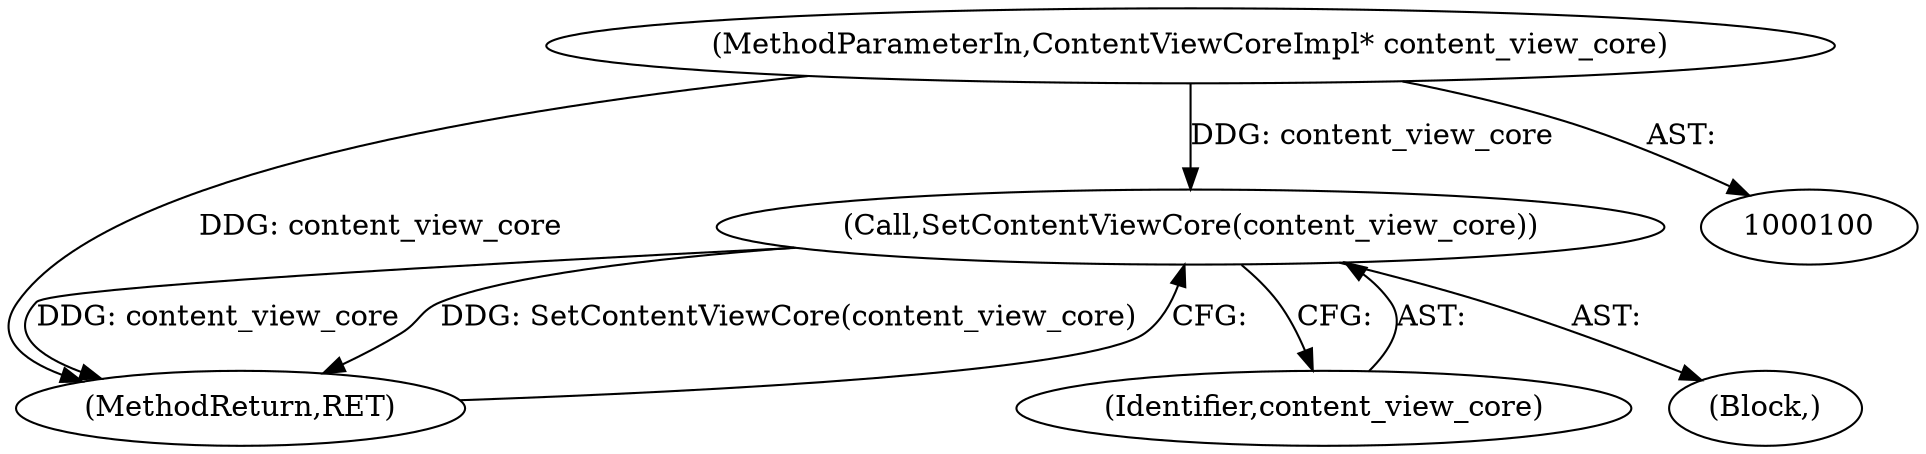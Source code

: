 digraph "0_Chrome_18d67244984a574ba2dd8779faabc0e3e34f4b76_17@pointer" {
"1000102" [label="(MethodParameterIn,ContentViewCoreImpl* content_view_core)"];
"1000128" [label="(Call,SetContentViewCore(content_view_core))"];
"1000130" [label="(MethodReturn,RET)"];
"1000102" [label="(MethodParameterIn,ContentViewCoreImpl* content_view_core)"];
"1000128" [label="(Call,SetContentViewCore(content_view_core))"];
"1000129" [label="(Identifier,content_view_core)"];
"1000103" [label="(Block,)"];
"1000102" -> "1000100"  [label="AST: "];
"1000102" -> "1000130"  [label="DDG: content_view_core"];
"1000102" -> "1000128"  [label="DDG: content_view_core"];
"1000128" -> "1000103"  [label="AST: "];
"1000128" -> "1000129"  [label="CFG: "];
"1000129" -> "1000128"  [label="AST: "];
"1000130" -> "1000128"  [label="CFG: "];
"1000128" -> "1000130"  [label="DDG: content_view_core"];
"1000128" -> "1000130"  [label="DDG: SetContentViewCore(content_view_core)"];
}

